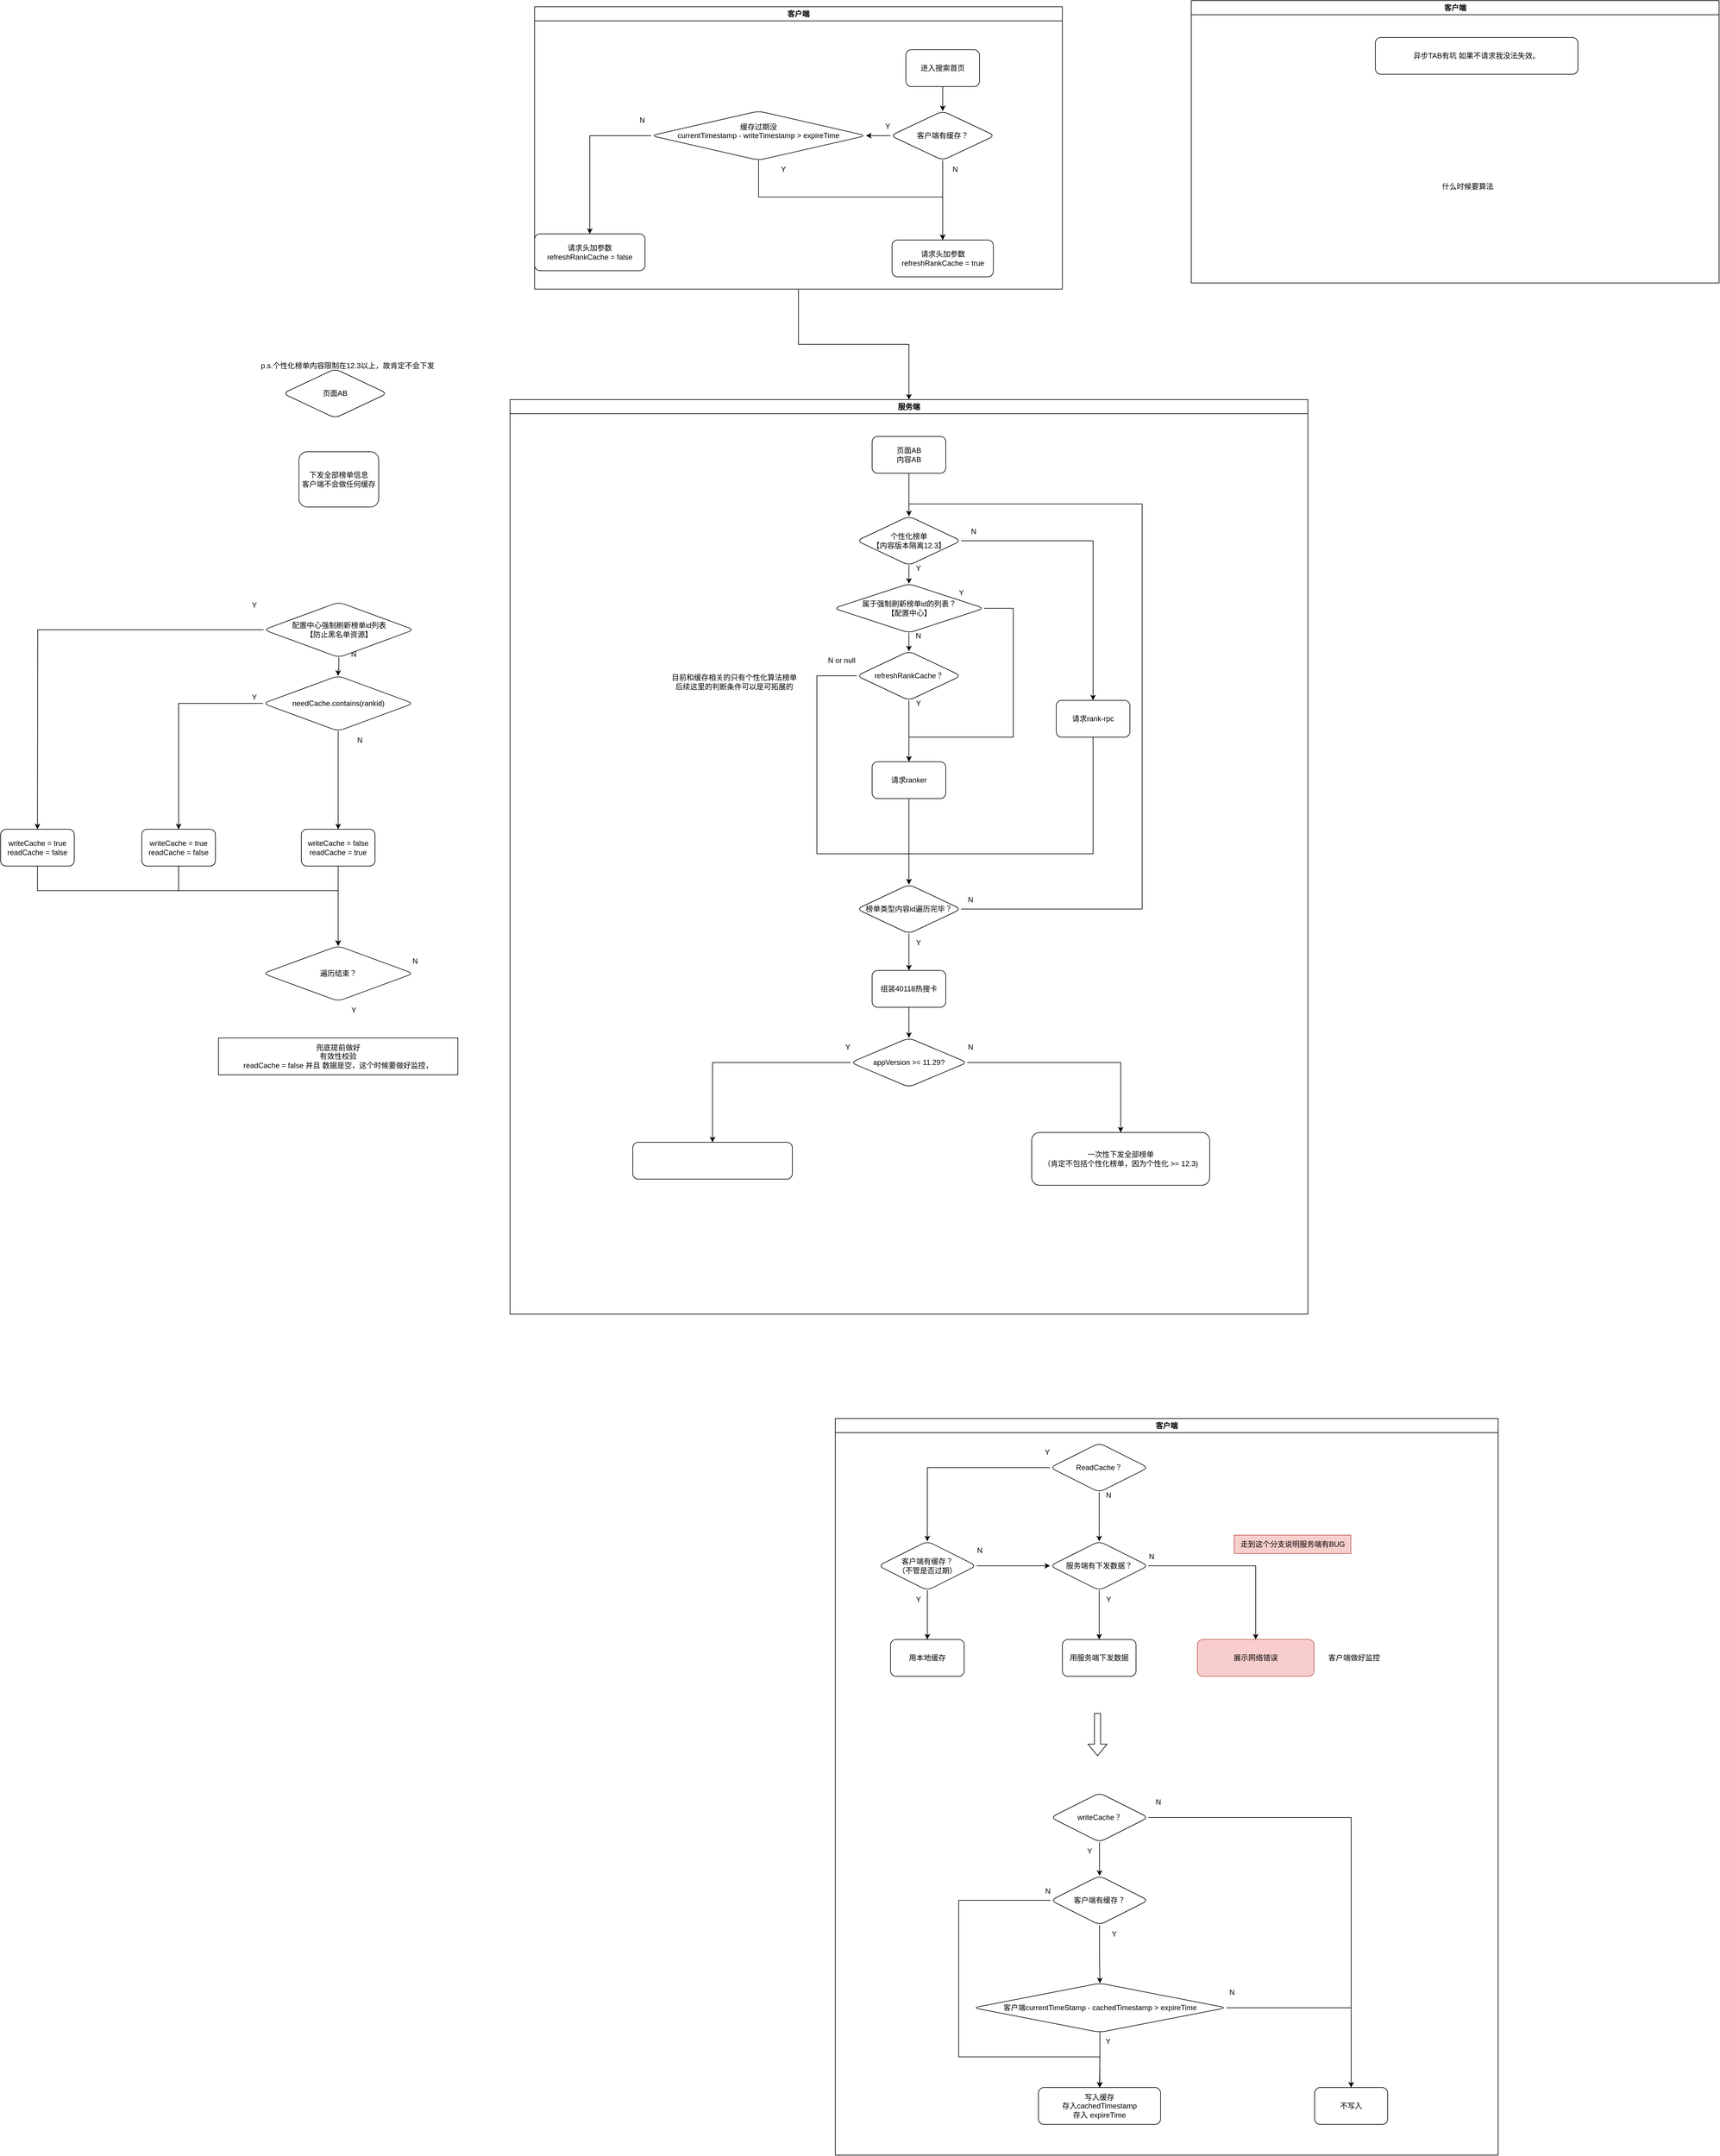 <mxfile version="26.0.16">
  <diagram name="第 1 页" id="NQEf47WvhXZKwdAwDiqe">
    <mxGraphModel dx="3090" dy="1968" grid="1" gridSize="10" guides="1" tooltips="1" connect="1" arrows="1" fold="1" page="1" pageScale="1" pageWidth="827" pageHeight="1169" math="0" shadow="0">
      <root>
        <mxCell id="0" />
        <mxCell id="1" parent="0" />
        <mxCell id="9Gnq12phPFpCPruZLT1S-5" value="" style="edgeStyle=orthogonalEdgeStyle;rounded=0;orthogonalLoop=1;jettySize=auto;html=1;" parent="1" source="9Gnq12phPFpCPruZLT1S-2" target="9Gnq12phPFpCPruZLT1S-4" edge="1">
          <mxGeometry relative="1" as="geometry" />
        </mxCell>
        <mxCell id="9Gnq12phPFpCPruZLT1S-2" value="进入搜索首页" style="rounded=1;whiteSpace=wrap;html=1;" parent="1" vertex="1">
          <mxGeometry x="285" y="-70" width="120" height="60" as="geometry" />
        </mxCell>
        <mxCell id="9Gnq12phPFpCPruZLT1S-165" value="" style="edgeStyle=orthogonalEdgeStyle;rounded=0;orthogonalLoop=1;jettySize=auto;html=1;" parent="1" source="9Gnq12phPFpCPruZLT1S-4" target="9Gnq12phPFpCPruZLT1S-164" edge="1">
          <mxGeometry relative="1" as="geometry" />
        </mxCell>
        <mxCell id="9Gnq12phPFpCPruZLT1S-168" value="" style="edgeStyle=orthogonalEdgeStyle;rounded=0;orthogonalLoop=1;jettySize=auto;html=1;" parent="1" source="9Gnq12phPFpCPruZLT1S-4" target="9Gnq12phPFpCPruZLT1S-167" edge="1">
          <mxGeometry relative="1" as="geometry" />
        </mxCell>
        <mxCell id="9Gnq12phPFpCPruZLT1S-4" value="客户端有缓存？" style="rhombus;whiteSpace=wrap;html=1;rounded=1;" parent="1" vertex="1">
          <mxGeometry x="260" y="30" width="170" height="80" as="geometry" />
        </mxCell>
        <mxCell id="9Gnq12phPFpCPruZLT1S-41" value="p.s.个性化榜单内容限制在12.3以上，故肯定不会下发" style="text;html=1;align=center;verticalAlign=middle;resizable=0;points=[];autosize=1;strokeColor=none;fillColor=none;" parent="1" vertex="1">
          <mxGeometry x="-780" y="430" width="310" height="30" as="geometry" />
        </mxCell>
        <mxCell id="9Gnq12phPFpCPruZLT1S-66" value="" style="edgeStyle=orthogonalEdgeStyle;rounded=0;orthogonalLoop=1;jettySize=auto;html=1;entryX=0.5;entryY=0;entryDx=0;entryDy=0;" parent="1" source="9Gnq12phPFpCPruZLT1S-61" target="9Gnq12phPFpCPruZLT1S-103" edge="1">
          <mxGeometry relative="1" as="geometry">
            <mxPoint x="600" y="2350" as="targetPoint" />
          </mxGeometry>
        </mxCell>
        <mxCell id="9Gnq12phPFpCPruZLT1S-104" style="edgeStyle=orthogonalEdgeStyle;rounded=0;orthogonalLoop=1;jettySize=auto;html=1;entryX=0.5;entryY=0;entryDx=0;entryDy=0;" parent="1" source="9Gnq12phPFpCPruZLT1S-61" target="9Gnq12phPFpCPruZLT1S-94" edge="1">
          <mxGeometry relative="1" as="geometry" />
        </mxCell>
        <mxCell id="9Gnq12phPFpCPruZLT1S-61" value="ReadCache？" style="rhombus;whiteSpace=wrap;html=1;rounded=1;" parent="1" vertex="1">
          <mxGeometry x="520" y="2200" width="160" height="80" as="geometry" />
        </mxCell>
        <mxCell id="9Gnq12phPFpCPruZLT1S-67" value="Y" style="text;html=1;align=center;verticalAlign=middle;resizable=0;points=[];autosize=1;strokeColor=none;fillColor=none;" parent="1" vertex="1">
          <mxGeometry x="500" y="2200" width="30" height="30" as="geometry" />
        </mxCell>
        <mxCell id="9Gnq12phPFpCPruZLT1S-68" value="N" style="text;html=1;align=center;verticalAlign=middle;resizable=0;points=[];autosize=1;strokeColor=none;fillColor=none;" parent="1" vertex="1">
          <mxGeometry x="600" y="2270" width="30" height="30" as="geometry" />
        </mxCell>
        <mxCell id="9Gnq12phPFpCPruZLT1S-96" style="edgeStyle=orthogonalEdgeStyle;rounded=0;orthogonalLoop=1;jettySize=auto;html=1;entryX=0;entryY=0.5;entryDx=0;entryDy=0;" parent="1" source="9Gnq12phPFpCPruZLT1S-94" target="9Gnq12phPFpCPruZLT1S-103" edge="1">
          <mxGeometry relative="1" as="geometry">
            <mxPoint x="540" y="2380" as="targetPoint" />
            <Array as="points" />
          </mxGeometry>
        </mxCell>
        <mxCell id="9Gnq12phPFpCPruZLT1S-100" style="edgeStyle=orthogonalEdgeStyle;rounded=0;orthogonalLoop=1;jettySize=auto;html=1;entryX=0.5;entryY=0;entryDx=0;entryDy=0;" parent="1" source="9Gnq12phPFpCPruZLT1S-94" target="9Gnq12phPFpCPruZLT1S-97" edge="1">
          <mxGeometry relative="1" as="geometry" />
        </mxCell>
        <mxCell id="9Gnq12phPFpCPruZLT1S-94" value="客户端有缓存？&lt;br&gt;（不管是否过期）" style="rhombus;whiteSpace=wrap;html=1;rounded=1;" parent="1" vertex="1">
          <mxGeometry x="240" y="2360" width="160" height="80" as="geometry" />
        </mxCell>
        <mxCell id="9Gnq12phPFpCPruZLT1S-97" value="用本地缓存" style="whiteSpace=wrap;html=1;rounded=1;" parent="1" vertex="1">
          <mxGeometry x="260" y="2520" width="120" height="60" as="geometry" />
        </mxCell>
        <mxCell id="9Gnq12phPFpCPruZLT1S-101" value="Y" style="text;html=1;align=center;verticalAlign=middle;resizable=0;points=[];autosize=1;strokeColor=none;fillColor=none;" parent="1" vertex="1">
          <mxGeometry x="290" y="2440" width="30" height="30" as="geometry" />
        </mxCell>
        <mxCell id="9Gnq12phPFpCPruZLT1S-102" value="N" style="text;html=1;align=center;verticalAlign=middle;resizable=0;points=[];autosize=1;strokeColor=none;fillColor=none;" parent="1" vertex="1">
          <mxGeometry x="390" y="2360" width="30" height="30" as="geometry" />
        </mxCell>
        <mxCell id="9Gnq12phPFpCPruZLT1S-106" value="" style="edgeStyle=orthogonalEdgeStyle;rounded=0;orthogonalLoop=1;jettySize=auto;html=1;" parent="1" source="9Gnq12phPFpCPruZLT1S-103" target="9Gnq12phPFpCPruZLT1S-105" edge="1">
          <mxGeometry relative="1" as="geometry" />
        </mxCell>
        <mxCell id="9Gnq12phPFpCPruZLT1S-107" style="edgeStyle=orthogonalEdgeStyle;rounded=0;orthogonalLoop=1;jettySize=auto;html=1;entryX=0.5;entryY=0;entryDx=0;entryDy=0;" parent="1" source="9Gnq12phPFpCPruZLT1S-103" target="9Gnq12phPFpCPruZLT1S-109" edge="1">
          <mxGeometry relative="1" as="geometry">
            <mxPoint x="840" y="2510" as="targetPoint" />
          </mxGeometry>
        </mxCell>
        <mxCell id="9Gnq12phPFpCPruZLT1S-103" value="服务端有下发数据？" style="rhombus;whiteSpace=wrap;html=1;rounded=1;" parent="1" vertex="1">
          <mxGeometry x="520" y="2360" width="160" height="80" as="geometry" />
        </mxCell>
        <mxCell id="9Gnq12phPFpCPruZLT1S-105" value="用服务端下发数据" style="whiteSpace=wrap;html=1;rounded=1;" parent="1" vertex="1">
          <mxGeometry x="540" y="2520" width="120" height="60" as="geometry" />
        </mxCell>
        <mxCell id="9Gnq12phPFpCPruZLT1S-109" value="展示网络错误" style="whiteSpace=wrap;html=1;rounded=1;fillColor=#f8cecc;strokeColor=#b85450;" parent="1" vertex="1">
          <mxGeometry x="760" y="2520" width="190" height="60" as="geometry" />
        </mxCell>
        <mxCell id="9Gnq12phPFpCPruZLT1S-110" value="N" style="text;html=1;align=center;verticalAlign=middle;resizable=0;points=[];autosize=1;strokeColor=none;fillColor=none;" parent="1" vertex="1">
          <mxGeometry x="670" y="2370" width="30" height="30" as="geometry" />
        </mxCell>
        <mxCell id="9Gnq12phPFpCPruZLT1S-113" value="Y" style="text;html=1;align=center;verticalAlign=middle;resizable=0;points=[];autosize=1;strokeColor=none;fillColor=none;" parent="1" vertex="1">
          <mxGeometry x="600" y="2440" width="30" height="30" as="geometry" />
        </mxCell>
        <mxCell id="9Gnq12phPFpCPruZLT1S-129" value="客户端做好监控" style="text;html=1;align=center;verticalAlign=middle;resizable=0;points=[];autosize=1;strokeColor=none;fillColor=none;" parent="1" vertex="1">
          <mxGeometry x="960" y="2535" width="110" height="30" as="geometry" />
        </mxCell>
        <mxCell id="9Gnq12phPFpCPruZLT1S-150" value="客户端" style="swimlane;whiteSpace=wrap;html=1;" parent="1" vertex="1">
          <mxGeometry x="170" y="2160" width="1080" height="1200" as="geometry" />
        </mxCell>
        <mxCell id="9Gnq12phPFpCPruZLT1S-117" style="edgeStyle=orthogonalEdgeStyle;rounded=0;orthogonalLoop=1;jettySize=auto;html=1;entryX=0.5;entryY=0;entryDx=0;entryDy=0;" parent="9Gnq12phPFpCPruZLT1S-150" source="9Gnq12phPFpCPruZLT1S-71" target="9Gnq12phPFpCPruZLT1S-115" edge="1">
          <mxGeometry relative="1" as="geometry" />
        </mxCell>
        <mxCell id="9Gnq12phPFpCPruZLT1S-137" style="edgeStyle=orthogonalEdgeStyle;rounded=0;orthogonalLoop=1;jettySize=auto;html=1;entryX=0.5;entryY=0;entryDx=0;entryDy=0;" parent="9Gnq12phPFpCPruZLT1S-150" source="9Gnq12phPFpCPruZLT1S-71" target="9Gnq12phPFpCPruZLT1S-134" edge="1">
          <mxGeometry relative="1" as="geometry" />
        </mxCell>
        <mxCell id="9Gnq12phPFpCPruZLT1S-71" value="writeCache？" style="rhombus;whiteSpace=wrap;html=1;rounded=1;" parent="9Gnq12phPFpCPruZLT1S-150" vertex="1">
          <mxGeometry x="351.01" y="610" width="159" height="80" as="geometry" />
        </mxCell>
        <mxCell id="9Gnq12phPFpCPruZLT1S-74" value="Y" style="text;html=1;align=center;verticalAlign=middle;resizable=0;points=[];autosize=1;strokeColor=none;fillColor=none;" parent="9Gnq12phPFpCPruZLT1S-150" vertex="1">
          <mxGeometry x="398.51" y="690" width="30" height="30" as="geometry" />
        </mxCell>
        <mxCell id="9Gnq12phPFpCPruZLT1S-75" value="N" style="text;html=1;align=center;verticalAlign=middle;resizable=0;points=[];autosize=1;strokeColor=none;fillColor=none;" parent="9Gnq12phPFpCPruZLT1S-150" vertex="1">
          <mxGeometry x="511.01" y="610" width="30" height="30" as="geometry" />
        </mxCell>
        <mxCell id="9Gnq12phPFpCPruZLT1S-136" style="edgeStyle=orthogonalEdgeStyle;rounded=0;orthogonalLoop=1;jettySize=auto;html=1;" parent="9Gnq12phPFpCPruZLT1S-150" source="9Gnq12phPFpCPruZLT1S-115" edge="1">
          <mxGeometry relative="1" as="geometry">
            <mxPoint x="431.01" y="1090" as="targetPoint" />
            <Array as="points">
              <mxPoint x="201.01" y="785" />
              <mxPoint x="201.01" y="1040" />
              <mxPoint x="431.01" y="1040" />
            </Array>
          </mxGeometry>
        </mxCell>
        <mxCell id="9Gnq12phPFpCPruZLT1S-147" style="edgeStyle=orthogonalEdgeStyle;rounded=0;orthogonalLoop=1;jettySize=auto;html=1;entryX=0.5;entryY=0;entryDx=0;entryDy=0;" parent="9Gnq12phPFpCPruZLT1S-150" source="9Gnq12phPFpCPruZLT1S-115" target="9Gnq12phPFpCPruZLT1S-130" edge="1">
          <mxGeometry relative="1" as="geometry" />
        </mxCell>
        <mxCell id="9Gnq12phPFpCPruZLT1S-115" value="客户端有缓存？" style="rhombus;whiteSpace=wrap;html=1;rounded=1;" parent="9Gnq12phPFpCPruZLT1S-150" vertex="1">
          <mxGeometry x="351.01" y="745" width="159" height="80" as="geometry" />
        </mxCell>
        <mxCell id="9Gnq12phPFpCPruZLT1S-123" value="N" style="text;html=1;align=center;verticalAlign=middle;resizable=0;points=[];autosize=1;strokeColor=none;fillColor=none;" parent="9Gnq12phPFpCPruZLT1S-150" vertex="1">
          <mxGeometry x="331.01" y="755" width="30" height="30" as="geometry" />
        </mxCell>
        <mxCell id="9Gnq12phPFpCPruZLT1S-126" value="Y" style="text;html=1;align=center;verticalAlign=middle;resizable=0;points=[];autosize=1;strokeColor=none;fillColor=none;" parent="9Gnq12phPFpCPruZLT1S-150" vertex="1">
          <mxGeometry x="438.51" y="825" width="30" height="30" as="geometry" />
        </mxCell>
        <mxCell id="9Gnq12phPFpCPruZLT1S-132" value="" style="edgeStyle=orthogonalEdgeStyle;rounded=0;orthogonalLoop=1;jettySize=auto;html=1;" parent="9Gnq12phPFpCPruZLT1S-150" source="9Gnq12phPFpCPruZLT1S-130" target="9Gnq12phPFpCPruZLT1S-131" edge="1">
          <mxGeometry relative="1" as="geometry" />
        </mxCell>
        <mxCell id="9Gnq12phPFpCPruZLT1S-135" value="" style="edgeStyle=orthogonalEdgeStyle;rounded=0;orthogonalLoop=1;jettySize=auto;html=1;" parent="9Gnq12phPFpCPruZLT1S-150" source="9Gnq12phPFpCPruZLT1S-130" target="9Gnq12phPFpCPruZLT1S-134" edge="1">
          <mxGeometry relative="1" as="geometry" />
        </mxCell>
        <mxCell id="9Gnq12phPFpCPruZLT1S-130" value="客户端currentTimeStamp - cachedTimestamp &amp;gt; expireTime" style="rhombus;whiteSpace=wrap;html=1;rounded=1;" parent="9Gnq12phPFpCPruZLT1S-150" vertex="1">
          <mxGeometry x="224.67" y="920" width="412.75" height="80" as="geometry" />
        </mxCell>
        <mxCell id="9Gnq12phPFpCPruZLT1S-131" value="写入缓存&lt;br&gt;存入cachedTimestamp&lt;br&gt;存入 expireTime" style="whiteSpace=wrap;html=1;rounded=1;" parent="9Gnq12phPFpCPruZLT1S-150" vertex="1">
          <mxGeometry x="331" y="1090" width="199.01" height="60" as="geometry" />
        </mxCell>
        <mxCell id="9Gnq12phPFpCPruZLT1S-134" value="不写入" style="whiteSpace=wrap;html=1;rounded=1;" parent="9Gnq12phPFpCPruZLT1S-150" vertex="1">
          <mxGeometry x="781.005" y="1090" width="119" height="60" as="geometry" />
        </mxCell>
        <mxCell id="9Gnq12phPFpCPruZLT1S-140" value="Y" style="text;html=1;align=center;verticalAlign=middle;resizable=0;points=[];autosize=1;strokeColor=none;fillColor=none;" parent="9Gnq12phPFpCPruZLT1S-150" vertex="1">
          <mxGeometry x="428.51" y="1000" width="30" height="30" as="geometry" />
        </mxCell>
        <mxCell id="9Gnq12phPFpCPruZLT1S-141" value="N" style="text;html=1;align=center;verticalAlign=middle;resizable=0;points=[];autosize=1;strokeColor=none;fillColor=none;" parent="9Gnq12phPFpCPruZLT1S-150" vertex="1">
          <mxGeometry x="631.01" y="920" width="30" height="30" as="geometry" />
        </mxCell>
        <mxCell id="9Gnq12phPFpCPruZLT1S-152" value="" style="shape=flexArrow;endArrow=classic;html=1;rounded=0;" parent="9Gnq12phPFpCPruZLT1S-150" edge="1">
          <mxGeometry width="50" height="50" relative="1" as="geometry">
            <mxPoint x="427.26" y="480" as="sourcePoint" />
            <mxPoint x="427.26" y="550" as="targetPoint" />
          </mxGeometry>
        </mxCell>
        <mxCell id="9Gnq12phPFpCPruZLT1S-112" value="走到这个分支说明服务端有BUG" style="text;html=1;align=center;verticalAlign=middle;resizable=0;points=[];autosize=1;strokeColor=#b85450;fillColor=#f8cecc;" parent="9Gnq12phPFpCPruZLT1S-150" vertex="1">
          <mxGeometry x="650" y="190" width="190" height="30" as="geometry" />
        </mxCell>
        <mxCell id="9Gnq12phPFpCPruZLT1S-166" value="Y" style="text;html=1;align=center;verticalAlign=middle;resizable=0;points=[];autosize=1;strokeColor=none;fillColor=none;" parent="1" vertex="1">
          <mxGeometry x="240" y="40" width="30" height="30" as="geometry" />
        </mxCell>
        <mxCell id="9Gnq12phPFpCPruZLT1S-178" value="" style="edgeStyle=orthogonalEdgeStyle;rounded=0;orthogonalLoop=1;jettySize=auto;html=1;" parent="1" source="9Gnq12phPFpCPruZLT1S-167" target="9Gnq12phPFpCPruZLT1S-177" edge="1">
          <mxGeometry relative="1" as="geometry" />
        </mxCell>
        <mxCell id="9Gnq12phPFpCPruZLT1S-182" style="edgeStyle=orthogonalEdgeStyle;rounded=0;orthogonalLoop=1;jettySize=auto;html=1;entryX=0.5;entryY=0;entryDx=0;entryDy=0;" parent="1" source="9Gnq12phPFpCPruZLT1S-167" target="9Gnq12phPFpCPruZLT1S-164" edge="1">
          <mxGeometry relative="1" as="geometry">
            <Array as="points">
              <mxPoint x="45" y="170" />
              <mxPoint x="345" y="170" />
            </Array>
          </mxGeometry>
        </mxCell>
        <mxCell id="9Gnq12phPFpCPruZLT1S-167" value="缓存过期没&lt;br&gt;currentTimestamp - writeTimestamp &amp;gt; expireTime&lt;div&gt;&lt;br&gt;&lt;/div&gt;" style="rhombus;whiteSpace=wrap;html=1;rounded=1;" parent="1" vertex="1">
          <mxGeometry x="-130" y="30" width="350" height="80" as="geometry" />
        </mxCell>
        <mxCell id="9Gnq12phPFpCPruZLT1S-173" value="异步TAB有坑 如果不请求我没法失效。" style="rounded=1;whiteSpace=wrap;html=1;" parent="1" vertex="1">
          <mxGeometry x="1050" y="-90" width="330" height="60" as="geometry" />
        </mxCell>
        <mxCell id="9Gnq12phPFpCPruZLT1S-179" value="N" style="text;html=1;align=center;verticalAlign=middle;resizable=0;points=[];autosize=1;strokeColor=none;fillColor=none;" parent="1" vertex="1">
          <mxGeometry x="350" y="110" width="30" height="30" as="geometry" />
        </mxCell>
        <mxCell id="9Gnq12phPFpCPruZLT1S-183" value="Y" style="text;html=1;align=center;verticalAlign=middle;resizable=0;points=[];autosize=1;strokeColor=none;fillColor=none;" parent="1" vertex="1">
          <mxGeometry x="70" y="110" width="30" height="30" as="geometry" />
        </mxCell>
        <mxCell id="9Gnq12phPFpCPruZLT1S-184" value="N" style="text;html=1;align=center;verticalAlign=middle;resizable=0;points=[];autosize=1;strokeColor=none;fillColor=none;" parent="1" vertex="1">
          <mxGeometry x="-160" y="30" width="30" height="30" as="geometry" />
        </mxCell>
        <mxCell id="9Gnq12phPFpCPruZLT1S-185" value="什么时候要算法" style="text;html=1;align=center;verticalAlign=middle;resizable=0;points=[];autosize=1;strokeColor=none;fillColor=none;" parent="1" vertex="1">
          <mxGeometry x="1145" y="138" width="110" height="30" as="geometry" />
        </mxCell>
        <mxCell id="9Gnq12phPFpCPruZLT1S-206" value="客户端" style="swimlane;whiteSpace=wrap;html=1;" parent="1" vertex="1">
          <mxGeometry x="-320" y="-140" width="860" height="460" as="geometry" />
        </mxCell>
        <mxCell id="9Gnq12phPFpCPruZLT1S-177" value="请求头加参数&lt;br&gt;refreshRankCache = false" style="whiteSpace=wrap;html=1;rounded=1;" parent="9Gnq12phPFpCPruZLT1S-206" vertex="1">
          <mxGeometry y="370" width="180" height="60" as="geometry" />
        </mxCell>
        <mxCell id="9Gnq12phPFpCPruZLT1S-164" value="请求头加参数&lt;br&gt;refreshRankCache&amp;nbsp;= true" style="whiteSpace=wrap;html=1;rounded=1;" parent="9Gnq12phPFpCPruZLT1S-206" vertex="1">
          <mxGeometry x="582.5" y="380" width="165" height="60" as="geometry" />
        </mxCell>
        <mxCell id="9Gnq12phPFpCPruZLT1S-207" value="服务端" style="swimlane;whiteSpace=wrap;html=1;" parent="1" vertex="1">
          <mxGeometry x="-360" y="500" width="1300" height="1490" as="geometry" />
        </mxCell>
        <mxCell id="9Gnq12phPFpCPruZLT1S-217" value="" style="edgeStyle=orthogonalEdgeStyle;rounded=0;orthogonalLoop=1;jettySize=auto;html=1;" parent="9Gnq12phPFpCPruZLT1S-207" source="9Gnq12phPFpCPruZLT1S-211" target="9Gnq12phPFpCPruZLT1S-216" edge="1">
          <mxGeometry relative="1" as="geometry" />
        </mxCell>
        <mxCell id="IQsKiP9p9qlhISxIr5vT-22" style="edgeStyle=orthogonalEdgeStyle;rounded=0;orthogonalLoop=1;jettySize=auto;html=1;entryX=0.5;entryY=0;entryDx=0;entryDy=0;" edge="1" parent="9Gnq12phPFpCPruZLT1S-207" source="IQsKiP9p9qlhISxIr5vT-28" target="9Gnq12phPFpCPruZLT1S-222">
          <mxGeometry relative="1" as="geometry" />
        </mxCell>
        <mxCell id="9Gnq12phPFpCPruZLT1S-211" value="个性化榜单&lt;br&gt;【内容版本隔离12.3】" style="rhombus;whiteSpace=wrap;html=1;rounded=1;" parent="9Gnq12phPFpCPruZLT1S-207" vertex="1">
          <mxGeometry x="565" y="190" width="170" height="80" as="geometry" />
        </mxCell>
        <mxCell id="IQsKiP9p9qlhISxIr5vT-27" style="edgeStyle=orthogonalEdgeStyle;rounded=0;orthogonalLoop=1;jettySize=auto;html=1;entryX=0.5;entryY=0;entryDx=0;entryDy=0;" edge="1" parent="9Gnq12phPFpCPruZLT1S-207" source="9Gnq12phPFpCPruZLT1S-216">
          <mxGeometry relative="1" as="geometry">
            <mxPoint x="650" y="790.0" as="targetPoint" />
            <Array as="points">
              <mxPoint x="950" y="740" />
              <mxPoint x="650" y="740" />
            </Array>
          </mxGeometry>
        </mxCell>
        <mxCell id="9Gnq12phPFpCPruZLT1S-216" value="请求rank-rpc" style="whiteSpace=wrap;html=1;rounded=1;" parent="9Gnq12phPFpCPruZLT1S-207" vertex="1">
          <mxGeometry x="890" y="490" width="120" height="60" as="geometry" />
        </mxCell>
        <mxCell id="9Gnq12phPFpCPruZLT1S-218" value="Y" style="text;html=1;align=center;verticalAlign=middle;resizable=0;points=[];autosize=1;strokeColor=none;fillColor=none;" parent="9Gnq12phPFpCPruZLT1S-207" vertex="1">
          <mxGeometry x="650" y="260" width="30" height="30" as="geometry" />
        </mxCell>
        <mxCell id="9Gnq12phPFpCPruZLT1S-219" value="N or null" style="text;html=1;align=center;verticalAlign=middle;resizable=0;points=[];autosize=1;strokeColor=none;fillColor=none;" parent="9Gnq12phPFpCPruZLT1S-207" vertex="1">
          <mxGeometry x="505" y="410" width="70" height="30" as="geometry" />
        </mxCell>
        <mxCell id="9Gnq12phPFpCPruZLT1S-220" value="目前和缓存相关的只有个性化算法榜单&lt;br&gt;后续这里的判断条件可以是可拓展的" style="text;html=1;align=center;verticalAlign=middle;resizable=0;points=[];autosize=1;strokeColor=none;fillColor=none;" parent="9Gnq12phPFpCPruZLT1S-207" vertex="1">
          <mxGeometry x="250" y="440" width="230" height="40" as="geometry" />
        </mxCell>
        <mxCell id="9Gnq12phPFpCPruZLT1S-224" value="" style="edgeStyle=orthogonalEdgeStyle;rounded=0;orthogonalLoop=1;jettySize=auto;html=1;" parent="9Gnq12phPFpCPruZLT1S-207" source="9Gnq12phPFpCPruZLT1S-222" target="9Gnq12phPFpCPruZLT1S-223" edge="1">
          <mxGeometry relative="1" as="geometry" />
        </mxCell>
        <mxCell id="IQsKiP9p9qlhISxIr5vT-24" value="" style="edgeStyle=orthogonalEdgeStyle;rounded=0;orthogonalLoop=1;jettySize=auto;html=1;entryX=0.5;entryY=0;entryDx=0;entryDy=0;" edge="1" parent="9Gnq12phPFpCPruZLT1S-207" source="9Gnq12phPFpCPruZLT1S-222">
          <mxGeometry relative="1" as="geometry">
            <mxPoint x="650" y="790.0" as="targetPoint" />
            <Array as="points">
              <mxPoint x="500" y="450" />
              <mxPoint x="500" y="740" />
              <mxPoint x="650" y="740" />
            </Array>
          </mxGeometry>
        </mxCell>
        <mxCell id="9Gnq12phPFpCPruZLT1S-222" value="refreshRankCache？" style="rhombus;whiteSpace=wrap;html=1;rounded=1;" parent="9Gnq12phPFpCPruZLT1S-207" vertex="1">
          <mxGeometry x="565" y="410" width="170" height="80" as="geometry" />
        </mxCell>
        <mxCell id="IQsKiP9p9qlhISxIr5vT-26" style="edgeStyle=orthogonalEdgeStyle;rounded=0;orthogonalLoop=1;jettySize=auto;html=1;entryX=0.5;entryY=0;entryDx=0;entryDy=0;" edge="1" parent="9Gnq12phPFpCPruZLT1S-207" source="9Gnq12phPFpCPruZLT1S-223">
          <mxGeometry relative="1" as="geometry">
            <mxPoint x="650" y="790.0" as="targetPoint" />
          </mxGeometry>
        </mxCell>
        <mxCell id="9Gnq12phPFpCPruZLT1S-223" value="请求ranker" style="whiteSpace=wrap;html=1;rounded=1;" parent="9Gnq12phPFpCPruZLT1S-207" vertex="1">
          <mxGeometry x="590" y="590" width="120" height="60" as="geometry" />
        </mxCell>
        <mxCell id="9Gnq12phPFpCPruZLT1S-230" value="N" style="text;html=1;align=center;verticalAlign=middle;resizable=0;points=[];autosize=1;strokeColor=none;fillColor=none;" parent="9Gnq12phPFpCPruZLT1S-207" vertex="1">
          <mxGeometry x="740" y="200" width="30" height="30" as="geometry" />
        </mxCell>
        <mxCell id="9Gnq12phPFpCPruZLT1S-229" value="Y" style="text;html=1;align=center;verticalAlign=middle;resizable=0;points=[];autosize=1;strokeColor=none;fillColor=none;" parent="9Gnq12phPFpCPruZLT1S-207" vertex="1">
          <mxGeometry x="650" y="480" width="30" height="30" as="geometry" />
        </mxCell>
        <mxCell id="9Gnq12phPFpCPruZLT1S-234" style="edgeStyle=orthogonalEdgeStyle;rounded=0;orthogonalLoop=1;jettySize=auto;html=1;entryX=0.5;entryY=0;entryDx=0;entryDy=0;" parent="9Gnq12phPFpCPruZLT1S-207" source="9Gnq12phPFpCPruZLT1S-233" target="9Gnq12phPFpCPruZLT1S-211" edge="1">
          <mxGeometry relative="1" as="geometry" />
        </mxCell>
        <mxCell id="9Gnq12phPFpCPruZLT1S-233" value="页面AB&lt;br&gt;内容AB" style="whiteSpace=wrap;html=1;rounded=1;" parent="9Gnq12phPFpCPruZLT1S-207" vertex="1">
          <mxGeometry x="590" y="60" width="120" height="60" as="geometry" />
        </mxCell>
        <mxCell id="IQsKiP9p9qlhISxIr5vT-33" style="edgeStyle=orthogonalEdgeStyle;rounded=0;orthogonalLoop=1;jettySize=auto;html=1;entryX=0.5;entryY=0;entryDx=0;entryDy=0;exitX=1;exitY=0.5;exitDx=0;exitDy=0;" edge="1" parent="9Gnq12phPFpCPruZLT1S-207" source="IQsKiP9p9qlhISxIr5vT-28" target="9Gnq12phPFpCPruZLT1S-223">
          <mxGeometry relative="1" as="geometry">
            <Array as="points">
              <mxPoint x="820" y="340" />
              <mxPoint x="820" y="550" />
              <mxPoint x="650" y="550" />
            </Array>
          </mxGeometry>
        </mxCell>
        <mxCell id="IQsKiP9p9qlhISxIr5vT-28" value="属于强制刷新榜单id的列表？&lt;br&gt;【配置中心】" style="rhombus;whiteSpace=wrap;html=1;rounded=1;" vertex="1" parent="9Gnq12phPFpCPruZLT1S-207">
          <mxGeometry x="527.5" y="300" width="245" height="80" as="geometry" />
        </mxCell>
        <mxCell id="IQsKiP9p9qlhISxIr5vT-29" value="" style="edgeStyle=orthogonalEdgeStyle;rounded=0;orthogonalLoop=1;jettySize=auto;html=1;entryX=0.5;entryY=0;entryDx=0;entryDy=0;" edge="1" parent="9Gnq12phPFpCPruZLT1S-207" source="9Gnq12phPFpCPruZLT1S-211" target="IQsKiP9p9qlhISxIr5vT-28">
          <mxGeometry relative="1" as="geometry">
            <mxPoint x="290" y="770" as="sourcePoint" />
            <mxPoint x="290" y="850" as="targetPoint" />
          </mxGeometry>
        </mxCell>
        <mxCell id="IQsKiP9p9qlhISxIr5vT-30" value="N" style="text;html=1;align=center;verticalAlign=middle;resizable=0;points=[];autosize=1;strokeColor=none;fillColor=none;" vertex="1" parent="9Gnq12phPFpCPruZLT1S-207">
          <mxGeometry x="650" y="370" width="30" height="30" as="geometry" />
        </mxCell>
        <mxCell id="IQsKiP9p9qlhISxIr5vT-34" value="Y" style="text;html=1;align=center;verticalAlign=middle;resizable=0;points=[];autosize=1;strokeColor=none;fillColor=none;" vertex="1" parent="9Gnq12phPFpCPruZLT1S-207">
          <mxGeometry x="720" y="300" width="30" height="30" as="geometry" />
        </mxCell>
        <mxCell id="IQsKiP9p9qlhISxIr5vT-36" style="edgeStyle=orthogonalEdgeStyle;rounded=0;orthogonalLoop=1;jettySize=auto;html=1;entryX=0.5;entryY=0;entryDx=0;entryDy=0;" edge="1" parent="9Gnq12phPFpCPruZLT1S-207" source="IQsKiP9p9qlhISxIr5vT-35" target="9Gnq12phPFpCPruZLT1S-211">
          <mxGeometry relative="1" as="geometry">
            <Array as="points">
              <mxPoint x="1030" y="830" />
              <mxPoint x="1030" y="170" />
              <mxPoint x="650" y="170" />
            </Array>
          </mxGeometry>
        </mxCell>
        <mxCell id="IQsKiP9p9qlhISxIr5vT-37" style="edgeStyle=orthogonalEdgeStyle;rounded=0;orthogonalLoop=1;jettySize=auto;html=1;" edge="1" parent="9Gnq12phPFpCPruZLT1S-207" source="IQsKiP9p9qlhISxIr5vT-35">
          <mxGeometry relative="1" as="geometry">
            <mxPoint x="650" y="930.0" as="targetPoint" />
          </mxGeometry>
        </mxCell>
        <mxCell id="IQsKiP9p9qlhISxIr5vT-35" value="榜单类型内容id遍历完毕？" style="rhombus;whiteSpace=wrap;html=1;rounded=1;" vertex="1" parent="9Gnq12phPFpCPruZLT1S-207">
          <mxGeometry x="565" y="790" width="170" height="80" as="geometry" />
        </mxCell>
        <mxCell id="IQsKiP9p9qlhISxIr5vT-38" value="N" style="text;html=1;align=center;verticalAlign=middle;resizable=0;points=[];autosize=1;strokeColor=none;fillColor=none;" vertex="1" parent="9Gnq12phPFpCPruZLT1S-207">
          <mxGeometry x="735" y="800" width="30" height="30" as="geometry" />
        </mxCell>
        <mxCell id="IQsKiP9p9qlhISxIr5vT-39" value="Y" style="text;html=1;align=center;verticalAlign=middle;resizable=0;points=[];autosize=1;strokeColor=none;fillColor=none;" vertex="1" parent="9Gnq12phPFpCPruZLT1S-207">
          <mxGeometry x="650" y="870" width="30" height="30" as="geometry" />
        </mxCell>
        <mxCell id="IQsKiP9p9qlhISxIr5vT-42" value="" style="edgeStyle=orthogonalEdgeStyle;rounded=0;orthogonalLoop=1;jettySize=auto;html=1;" edge="1" parent="9Gnq12phPFpCPruZLT1S-207" source="IQsKiP9p9qlhISxIr5vT-40" target="IQsKiP9p9qlhISxIr5vT-41">
          <mxGeometry relative="1" as="geometry" />
        </mxCell>
        <mxCell id="IQsKiP9p9qlhISxIr5vT-40" value="组装40118热搜卡" style="whiteSpace=wrap;html=1;rounded=1;" vertex="1" parent="9Gnq12phPFpCPruZLT1S-207">
          <mxGeometry x="590" y="930" width="120" height="60" as="geometry" />
        </mxCell>
        <mxCell id="IQsKiP9p9qlhISxIr5vT-44" value="" style="edgeStyle=orthogonalEdgeStyle;rounded=0;orthogonalLoop=1;jettySize=auto;html=1;" edge="1" parent="9Gnq12phPFpCPruZLT1S-207" source="IQsKiP9p9qlhISxIr5vT-41" target="IQsKiP9p9qlhISxIr5vT-43">
          <mxGeometry relative="1" as="geometry" />
        </mxCell>
        <mxCell id="IQsKiP9p9qlhISxIr5vT-46" style="edgeStyle=orthogonalEdgeStyle;rounded=0;orthogonalLoop=1;jettySize=auto;html=1;entryX=0.5;entryY=0;entryDx=0;entryDy=0;" edge="1" parent="9Gnq12phPFpCPruZLT1S-207" source="IQsKiP9p9qlhISxIr5vT-41" target="IQsKiP9p9qlhISxIr5vT-45">
          <mxGeometry relative="1" as="geometry" />
        </mxCell>
        <mxCell id="IQsKiP9p9qlhISxIr5vT-41" value="appVersion &amp;gt;= 11.29?" style="rhombus;whiteSpace=wrap;html=1;rounded=1;" vertex="1" parent="9Gnq12phPFpCPruZLT1S-207">
          <mxGeometry x="555" y="1040" width="190" height="80" as="geometry" />
        </mxCell>
        <mxCell id="IQsKiP9p9qlhISxIr5vT-43" value="" style="whiteSpace=wrap;html=1;rounded=1;" vertex="1" parent="9Gnq12phPFpCPruZLT1S-207">
          <mxGeometry x="200" y="1210" width="260" height="60" as="geometry" />
        </mxCell>
        <mxCell id="IQsKiP9p9qlhISxIr5vT-45" value="一次性下发全部榜单&lt;br&gt;（肯定不包括个性化榜单，因为个性化 &amp;gt;= 12.3)" style="whiteSpace=wrap;html=1;rounded=1;" vertex="1" parent="9Gnq12phPFpCPruZLT1S-207">
          <mxGeometry x="850" y="1194" width="290" height="86" as="geometry" />
        </mxCell>
        <mxCell id="IQsKiP9p9qlhISxIr5vT-47" value="Y" style="text;html=1;align=center;verticalAlign=middle;resizable=0;points=[];autosize=1;strokeColor=none;fillColor=none;" vertex="1" parent="9Gnq12phPFpCPruZLT1S-207">
          <mxGeometry x="535" y="1040" width="30" height="30" as="geometry" />
        </mxCell>
        <mxCell id="IQsKiP9p9qlhISxIr5vT-48" value="N" style="text;html=1;align=center;verticalAlign=middle;resizable=0;points=[];autosize=1;strokeColor=none;fillColor=none;" vertex="1" parent="9Gnq12phPFpCPruZLT1S-207">
          <mxGeometry x="735" y="1040" width="30" height="30" as="geometry" />
        </mxCell>
        <mxCell id="9Gnq12phPFpCPruZLT1S-208" value="客户端" style="swimlane;whiteSpace=wrap;html=1;" parent="1" vertex="1">
          <mxGeometry x="750" y="-150" width="860" height="460" as="geometry" />
        </mxCell>
        <mxCell id="9Gnq12phPFpCPruZLT1S-210" style="edgeStyle=orthogonalEdgeStyle;rounded=0;orthogonalLoop=1;jettySize=auto;html=1;entryX=0.5;entryY=0;entryDx=0;entryDy=0;" parent="1" source="9Gnq12phPFpCPruZLT1S-206" target="9Gnq12phPFpCPruZLT1S-207" edge="1">
          <mxGeometry relative="1" as="geometry" />
        </mxCell>
        <mxCell id="9Gnq12phPFpCPruZLT1S-158" value="兜底提前做好&lt;br&gt;有效性校验&lt;br&gt;readCache = false 并且 数据是空，这个时候要做好监控，" style="whiteSpace=wrap;html=1;" parent="1" vertex="1">
          <mxGeometry x="-835" y="1540" width="390" height="60" as="geometry" />
        </mxCell>
        <mxCell id="9Gnq12phPFpCPruZLT1S-40" value="" style="edgeStyle=orthogonalEdgeStyle;rounded=0;orthogonalLoop=1;jettySize=auto;html=1;" parent="1" source="9Gnq12phPFpCPruZLT1S-32" target="9Gnq12phPFpCPruZLT1S-39" edge="1">
          <mxGeometry relative="1" as="geometry" />
        </mxCell>
        <mxCell id="9Gnq12phPFpCPruZLT1S-53" value="" style="edgeStyle=orthogonalEdgeStyle;rounded=0;orthogonalLoop=1;jettySize=auto;html=1;" parent="1" source="9Gnq12phPFpCPruZLT1S-32" target="9Gnq12phPFpCPruZLT1S-52" edge="1">
          <mxGeometry relative="1" as="geometry" />
        </mxCell>
        <mxCell id="9Gnq12phPFpCPruZLT1S-32" value="needCache.contains(rankid)" style="rhombus;whiteSpace=wrap;html=1;rounded=1;" parent="1" vertex="1">
          <mxGeometry x="-762.5" y="950" width="245" height="90" as="geometry" />
        </mxCell>
        <mxCell id="9Gnq12phPFpCPruZLT1S-38" style="edgeStyle=orthogonalEdgeStyle;rounded=0;orthogonalLoop=1;jettySize=auto;html=1;entryX=0.5;entryY=0;entryDx=0;entryDy=0;" parent="1" source="9Gnq12phPFpCPruZLT1S-33" target="9Gnq12phPFpCPruZLT1S-32" edge="1">
          <mxGeometry relative="1" as="geometry" />
        </mxCell>
        <mxCell id="9Gnq12phPFpCPruZLT1S-88" style="edgeStyle=orthogonalEdgeStyle;rounded=0;orthogonalLoop=1;jettySize=auto;html=1;" parent="1" source="9Gnq12phPFpCPruZLT1S-33" edge="1">
          <mxGeometry relative="1" as="geometry">
            <mxPoint x="-1130" y="1200" as="targetPoint" />
          </mxGeometry>
        </mxCell>
        <mxCell id="9Gnq12phPFpCPruZLT1S-36" value="Y" style="text;html=1;align=center;verticalAlign=middle;resizable=0;points=[];autosize=1;strokeColor=none;fillColor=none;" parent="1" vertex="1">
          <mxGeometry x="-792.5" y="820" width="30" height="30" as="geometry" />
        </mxCell>
        <mxCell id="9Gnq12phPFpCPruZLT1S-37" value="N" style="text;html=1;align=center;verticalAlign=middle;resizable=0;points=[];autosize=1;strokeColor=none;fillColor=none;" parent="1" vertex="1">
          <mxGeometry x="-630" y="900" width="30" height="30" as="geometry" />
        </mxCell>
        <mxCell id="9Gnq12phPFpCPruZLT1S-56" style="edgeStyle=orthogonalEdgeStyle;rounded=0;orthogonalLoop=1;jettySize=auto;html=1;entryX=0.5;entryY=0;entryDx=0;entryDy=0;" parent="1" source="9Gnq12phPFpCPruZLT1S-39" target="9Gnq12phPFpCPruZLT1S-42" edge="1">
          <mxGeometry relative="1" as="geometry">
            <Array as="points">
              <mxPoint x="-900" y="1300" />
              <mxPoint x="-640" y="1300" />
            </Array>
          </mxGeometry>
        </mxCell>
        <mxCell id="9Gnq12phPFpCPruZLT1S-39" value="writeCache = true&lt;br&gt;readCache = false" style="whiteSpace=wrap;html=1;rounded=1;" parent="1" vertex="1">
          <mxGeometry x="-960" y="1200" width="120" height="60" as="geometry" />
        </mxCell>
        <mxCell id="9Gnq12phPFpCPruZLT1S-42" value="遍历结束？" style="rhombus;whiteSpace=wrap;html=1;rounded=1;" parent="1" vertex="1">
          <mxGeometry x="-762.5" y="1390" width="245" height="90" as="geometry" />
        </mxCell>
        <mxCell id="9Gnq12phPFpCPruZLT1S-50" value="N" style="text;html=1;align=center;verticalAlign=middle;resizable=0;points=[];autosize=1;strokeColor=none;fillColor=none;" parent="1" vertex="1">
          <mxGeometry x="-530" y="1400" width="30" height="30" as="geometry" />
        </mxCell>
        <mxCell id="9Gnq12phPFpCPruZLT1S-51" value="Y" style="text;html=1;align=center;verticalAlign=middle;resizable=0;points=[];autosize=1;strokeColor=none;fillColor=none;" parent="1" vertex="1">
          <mxGeometry x="-630" y="1480" width="30" height="30" as="geometry" />
        </mxCell>
        <mxCell id="9Gnq12phPFpCPruZLT1S-57" style="edgeStyle=orthogonalEdgeStyle;rounded=0;orthogonalLoop=1;jettySize=auto;html=1;entryX=0.5;entryY=0;entryDx=0;entryDy=0;" parent="1" source="9Gnq12phPFpCPruZLT1S-52" target="9Gnq12phPFpCPruZLT1S-42" edge="1">
          <mxGeometry relative="1" as="geometry" />
        </mxCell>
        <mxCell id="9Gnq12phPFpCPruZLT1S-52" value="writeCache = false&lt;br&gt;readCache = true" style="whiteSpace=wrap;html=1;rounded=1;" parent="1" vertex="1">
          <mxGeometry x="-700" y="1200" width="120" height="60" as="geometry" />
        </mxCell>
        <mxCell id="9Gnq12phPFpCPruZLT1S-54" value="N" style="text;html=1;align=center;verticalAlign=middle;resizable=0;points=[];autosize=1;strokeColor=none;fillColor=none;" parent="1" vertex="1">
          <mxGeometry x="-620" y="1040" width="30" height="30" as="geometry" />
        </mxCell>
        <mxCell id="9Gnq12phPFpCPruZLT1S-55" value="Y" style="text;html=1;align=center;verticalAlign=middle;resizable=0;points=[];autosize=1;strokeColor=none;fillColor=none;" parent="1" vertex="1">
          <mxGeometry x="-792.5" y="970" width="30" height="30" as="geometry" />
        </mxCell>
        <mxCell id="9Gnq12phPFpCPruZLT1S-90" style="edgeStyle=orthogonalEdgeStyle;rounded=0;orthogonalLoop=1;jettySize=auto;html=1;entryX=0.5;entryY=0;entryDx=0;entryDy=0;" parent="1" source="9Gnq12phPFpCPruZLT1S-89" target="9Gnq12phPFpCPruZLT1S-42" edge="1">
          <mxGeometry relative="1" as="geometry">
            <Array as="points">
              <mxPoint x="-1130" y="1300" />
              <mxPoint x="-640" y="1300" />
            </Array>
          </mxGeometry>
        </mxCell>
        <mxCell id="9Gnq12phPFpCPruZLT1S-89" value="writeCache = true&lt;br&gt;readCache = false" style="whiteSpace=wrap;html=1;rounded=1;" parent="1" vertex="1">
          <mxGeometry x="-1190" y="1200" width="120" height="60" as="geometry" />
        </mxCell>
        <mxCell id="9Gnq12phPFpCPruZLT1S-33" value="配置中心强制刷新榜单id列表&lt;br&gt;【防止黑名单资源】" style="rhombus;whiteSpace=wrap;html=1;rounded=1;" parent="1" vertex="1">
          <mxGeometry x="-761.45" y="830" width="245" height="90" as="geometry" />
        </mxCell>
        <mxCell id="9Gnq12phPFpCPruZLT1S-21" value="页面AB" style="rhombus;whiteSpace=wrap;html=1;rounded=1;" parent="1" vertex="1">
          <mxGeometry x="-730" y="450" width="170" height="80" as="geometry" />
        </mxCell>
        <mxCell id="9Gnq12phPFpCPruZLT1S-29" value="下发全部榜单信息&lt;br&gt;客户端不会做任何缓存" style="whiteSpace=wrap;html=1;rounded=1;" parent="1" vertex="1">
          <mxGeometry x="-703.95" y="585" width="130" height="90" as="geometry" />
        </mxCell>
      </root>
    </mxGraphModel>
  </diagram>
</mxfile>
